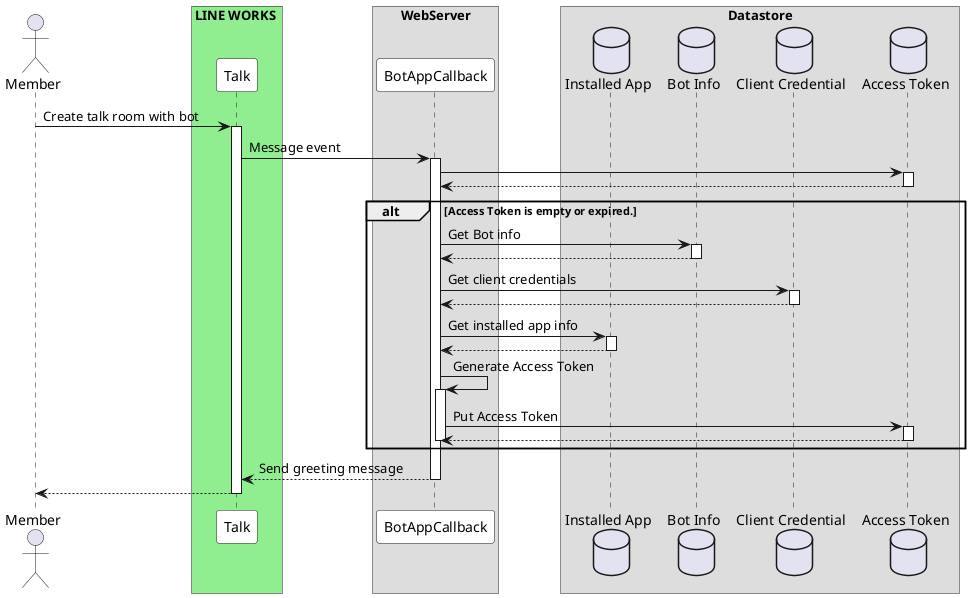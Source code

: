 @startuml
autoactivate on

actor "Member" as Member

box LINE WORKS #lightgreen
    participant "Talk" as Talk #white
end box

box WebServer
    participant "BotAppCallback" as WebChatbotServer #white
end box

box Datastore
    database "Installed App" as DBInstalledApp
    database "Bot Info" as DBBotInfo
    database "Client Credential" as DBClientCred
    database "Access Token" as DBAccessToken
end box

Member->Talk: Create talk room with bot
Talk->WebChatbotServer: Message event
WebChatbotServer->DBAccessToken
return

alt Access Token is empty or expired.
    WebChatbotServer->DBBotInfo: Get Bot info
    return
    WebChatbotServer->DBClientCred: Get client credentials
    return
    WebChatbotServer->DBInstalledApp: Get installed app info
    return
    WebChatbotServer->WebChatbotServer: Generate Access Token
    WebChatbotServer->DBAccessToken: Put Access Token
    return
    deactivate
end
return Send greeting message
return
@enduml
